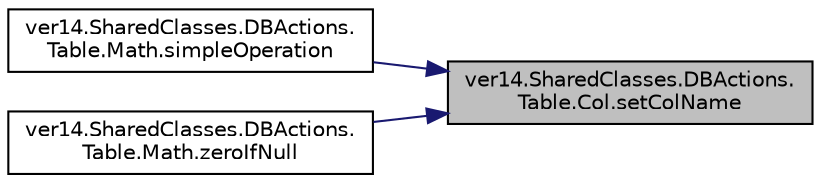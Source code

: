 digraph "ver14.SharedClasses.DBActions.Table.Col.setColName"
{
 // LATEX_PDF_SIZE
  edge [fontname="Helvetica",fontsize="10",labelfontname="Helvetica",labelfontsize="10"];
  node [fontname="Helvetica",fontsize="10",shape=record];
  rankdir="RL";
  Node1 [label="ver14.SharedClasses.DBActions.\lTable.Col.setColName",height=0.2,width=0.4,color="black", fillcolor="grey75", style="filled", fontcolor="black",tooltip=" "];
  Node1 -> Node2 [dir="back",color="midnightblue",fontsize="10",style="solid"];
  Node2 [label="ver14.SharedClasses.DBActions.\lTable.Math.simpleOperation",height=0.2,width=0.4,color="black", fillcolor="white", style="filled",URL="$enumver14_1_1_shared_classes_1_1_d_b_actions_1_1_table_1_1_math.html#abbc747e1b8396d1435fb11fc2d9a3aeb",tooltip=" "];
  Node1 -> Node3 [dir="back",color="midnightblue",fontsize="10",style="solid"];
  Node3 [label="ver14.SharedClasses.DBActions.\lTable.Math.zeroIfNull",height=0.2,width=0.4,color="black", fillcolor="white", style="filled",URL="$enumver14_1_1_shared_classes_1_1_d_b_actions_1_1_table_1_1_math.html#a48ac2077e4384979e91b279b9918a2bb",tooltip=" "];
}
